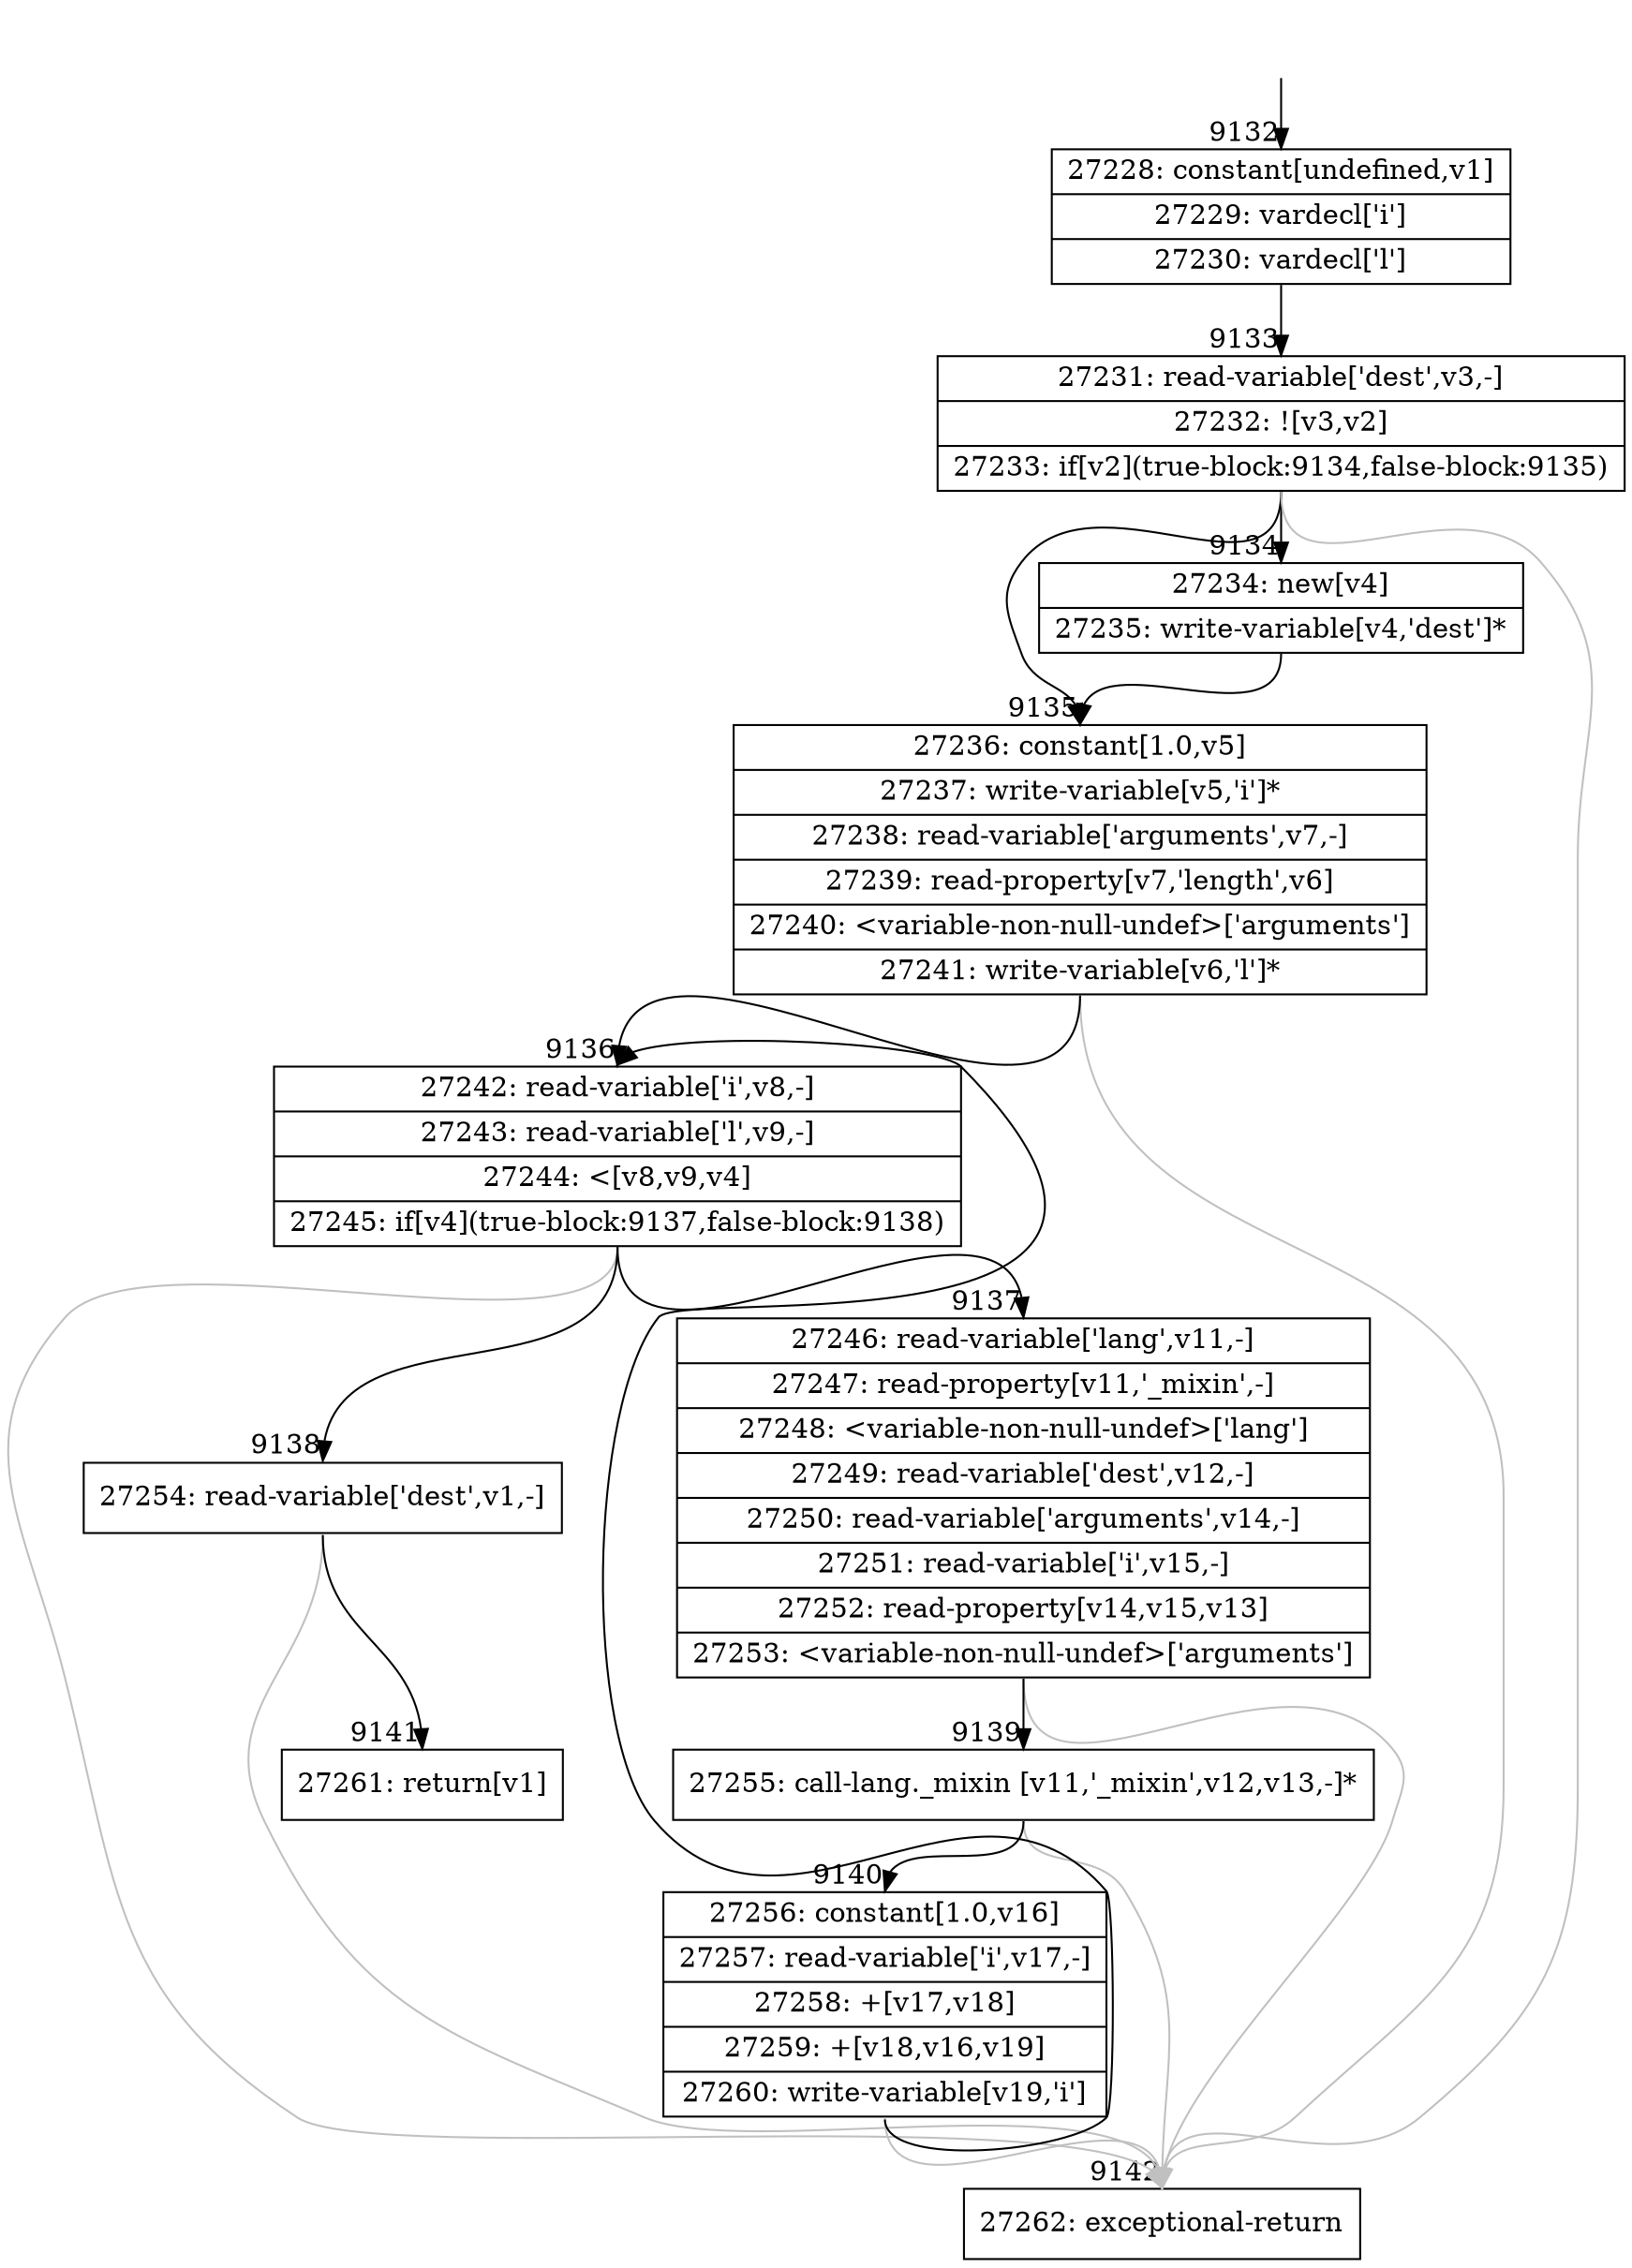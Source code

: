 digraph {
rankdir="TD"
BB_entry621[shape=none,label=""];
BB_entry621 -> BB9132 [tailport=s, headport=n, headlabel="    9132"]
BB9132 [shape=record label="{27228: constant[undefined,v1]|27229: vardecl['i']|27230: vardecl['l']}" ] 
BB9132 -> BB9133 [tailport=s, headport=n, headlabel="      9133"]
BB9133 [shape=record label="{27231: read-variable['dest',v3,-]|27232: ![v3,v2]|27233: if[v2](true-block:9134,false-block:9135)}" ] 
BB9133 -> BB9134 [tailport=s, headport=n, headlabel="      9134"]
BB9133 -> BB9135 [tailport=s, headport=n, headlabel="      9135"]
BB9133 -> BB9142 [tailport=s, headport=n, color=gray, headlabel="      9142"]
BB9134 [shape=record label="{27234: new[v4]|27235: write-variable[v4,'dest']*}" ] 
BB9134 -> BB9135 [tailport=s, headport=n]
BB9135 [shape=record label="{27236: constant[1.0,v5]|27237: write-variable[v5,'i']*|27238: read-variable['arguments',v7,-]|27239: read-property[v7,'length',v6]|27240: \<variable-non-null-undef\>['arguments']|27241: write-variable[v6,'l']*}" ] 
BB9135 -> BB9136 [tailport=s, headport=n, headlabel="      9136"]
BB9135 -> BB9142 [tailport=s, headport=n, color=gray]
BB9136 [shape=record label="{27242: read-variable['i',v8,-]|27243: read-variable['l',v9,-]|27244: \<[v8,v9,v4]|27245: if[v4](true-block:9137,false-block:9138)}" ] 
BB9136 -> BB9137 [tailport=s, headport=n, headlabel="      9137"]
BB9136 -> BB9138 [tailport=s, headport=n, headlabel="      9138"]
BB9136 -> BB9142 [tailport=s, headport=n, color=gray]
BB9137 [shape=record label="{27246: read-variable['lang',v11,-]|27247: read-property[v11,'_mixin',-]|27248: \<variable-non-null-undef\>['lang']|27249: read-variable['dest',v12,-]|27250: read-variable['arguments',v14,-]|27251: read-variable['i',v15,-]|27252: read-property[v14,v15,v13]|27253: \<variable-non-null-undef\>['arguments']}" ] 
BB9137 -> BB9139 [tailport=s, headport=n, headlabel="      9139"]
BB9137 -> BB9142 [tailport=s, headport=n, color=gray]
BB9138 [shape=record label="{27254: read-variable['dest',v1,-]}" ] 
BB9138 -> BB9141 [tailport=s, headport=n, headlabel="      9141"]
BB9138 -> BB9142 [tailport=s, headport=n, color=gray]
BB9139 [shape=record label="{27255: call-lang._mixin [v11,'_mixin',v12,v13,-]*}" ] 
BB9139 -> BB9140 [tailport=s, headport=n, headlabel="      9140"]
BB9139 -> BB9142 [tailport=s, headport=n, color=gray]
BB9140 [shape=record label="{27256: constant[1.0,v16]|27257: read-variable['i',v17,-]|27258: +[v17,v18]|27259: +[v18,v16,v19]|27260: write-variable[v19,'i']}" ] 
BB9140 -> BB9136 [tailport=s, headport=n]
BB9140 -> BB9142 [tailport=s, headport=n, color=gray]
BB9141 [shape=record label="{27261: return[v1]}" ] 
BB9142 [shape=record label="{27262: exceptional-return}" ] 
//#$~ 12769
}
